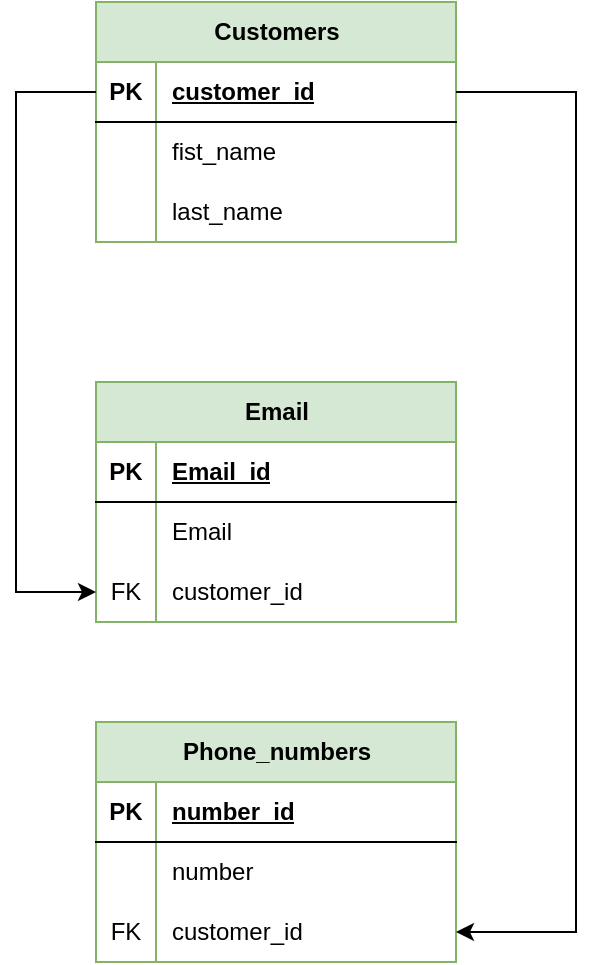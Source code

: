 <mxfile version="21.0.2" type="device"><diagram name="Страница 1" id="Ndbtqgx2p4fkVrnec0VP"><mxGraphModel dx="721" dy="729" grid="1" gridSize="10" guides="1" tooltips="1" connect="1" arrows="1" fold="1" page="1" pageScale="1" pageWidth="827" pageHeight="1169" math="0" shadow="0"><root><mxCell id="0"/><mxCell id="1" parent="0"/><mxCell id="MCRBgOAA1UWYEeCJwwna-1" value="Customers" style="shape=table;startSize=30;container=1;collapsible=1;childLayout=tableLayout;fixedRows=1;rowLines=0;fontStyle=1;align=center;resizeLast=1;html=1;fillColor=#d5e8d4;strokeColor=#82b366;" vertex="1" parent="1"><mxGeometry x="80" y="90" width="180" height="120" as="geometry"/></mxCell><mxCell id="MCRBgOAA1UWYEeCJwwna-2" value="" style="shape=tableRow;horizontal=0;startSize=0;swimlaneHead=0;swimlaneBody=0;fillColor=none;collapsible=0;dropTarget=0;points=[[0,0.5],[1,0.5]];portConstraint=eastwest;top=0;left=0;right=0;bottom=1;" vertex="1" parent="MCRBgOAA1UWYEeCJwwna-1"><mxGeometry y="30" width="180" height="30" as="geometry"/></mxCell><mxCell id="MCRBgOAA1UWYEeCJwwna-3" value="PK" style="shape=partialRectangle;connectable=0;fillColor=none;top=0;left=0;bottom=0;right=0;fontStyle=1;overflow=hidden;whiteSpace=wrap;html=1;" vertex="1" parent="MCRBgOAA1UWYEeCJwwna-2"><mxGeometry width="30" height="30" as="geometry"><mxRectangle width="30" height="30" as="alternateBounds"/></mxGeometry></mxCell><mxCell id="MCRBgOAA1UWYEeCJwwna-4" value="customer_id" style="shape=partialRectangle;connectable=0;fillColor=none;top=0;left=0;bottom=0;right=0;align=left;spacingLeft=6;fontStyle=5;overflow=hidden;whiteSpace=wrap;html=1;" vertex="1" parent="MCRBgOAA1UWYEeCJwwna-2"><mxGeometry x="30" width="150" height="30" as="geometry"><mxRectangle width="150" height="30" as="alternateBounds"/></mxGeometry></mxCell><mxCell id="MCRBgOAA1UWYEeCJwwna-5" value="" style="shape=tableRow;horizontal=0;startSize=0;swimlaneHead=0;swimlaneBody=0;fillColor=none;collapsible=0;dropTarget=0;points=[[0,0.5],[1,0.5]];portConstraint=eastwest;top=0;left=0;right=0;bottom=0;" vertex="1" parent="MCRBgOAA1UWYEeCJwwna-1"><mxGeometry y="60" width="180" height="30" as="geometry"/></mxCell><mxCell id="MCRBgOAA1UWYEeCJwwna-6" value="" style="shape=partialRectangle;connectable=0;fillColor=none;top=0;left=0;bottom=0;right=0;editable=1;overflow=hidden;whiteSpace=wrap;html=1;" vertex="1" parent="MCRBgOAA1UWYEeCJwwna-5"><mxGeometry width="30" height="30" as="geometry"><mxRectangle width="30" height="30" as="alternateBounds"/></mxGeometry></mxCell><mxCell id="MCRBgOAA1UWYEeCJwwna-7" value="fist_name" style="shape=partialRectangle;connectable=0;fillColor=none;top=0;left=0;bottom=0;right=0;align=left;spacingLeft=6;overflow=hidden;whiteSpace=wrap;html=1;" vertex="1" parent="MCRBgOAA1UWYEeCJwwna-5"><mxGeometry x="30" width="150" height="30" as="geometry"><mxRectangle width="150" height="30" as="alternateBounds"/></mxGeometry></mxCell><mxCell id="MCRBgOAA1UWYEeCJwwna-8" value="" style="shape=tableRow;horizontal=0;startSize=0;swimlaneHead=0;swimlaneBody=0;fillColor=none;collapsible=0;dropTarget=0;points=[[0,0.5],[1,0.5]];portConstraint=eastwest;top=0;left=0;right=0;bottom=0;" vertex="1" parent="MCRBgOAA1UWYEeCJwwna-1"><mxGeometry y="90" width="180" height="30" as="geometry"/></mxCell><mxCell id="MCRBgOAA1UWYEeCJwwna-9" value="" style="shape=partialRectangle;connectable=0;fillColor=none;top=0;left=0;bottom=0;right=0;editable=1;overflow=hidden;whiteSpace=wrap;html=1;" vertex="1" parent="MCRBgOAA1UWYEeCJwwna-8"><mxGeometry width="30" height="30" as="geometry"><mxRectangle width="30" height="30" as="alternateBounds"/></mxGeometry></mxCell><mxCell id="MCRBgOAA1UWYEeCJwwna-10" value="last_name" style="shape=partialRectangle;connectable=0;fillColor=none;top=0;left=0;bottom=0;right=0;align=left;spacingLeft=6;overflow=hidden;whiteSpace=wrap;html=1;" vertex="1" parent="MCRBgOAA1UWYEeCJwwna-8"><mxGeometry x="30" width="150" height="30" as="geometry"><mxRectangle width="150" height="30" as="alternateBounds"/></mxGeometry></mxCell><mxCell id="MCRBgOAA1UWYEeCJwwna-31" value="Email" style="shape=table;startSize=30;container=1;collapsible=1;childLayout=tableLayout;fixedRows=1;rowLines=0;fontStyle=1;align=center;resizeLast=1;html=1;fillColor=#d5e8d4;strokeColor=#82b366;" vertex="1" parent="1"><mxGeometry x="80" y="280" width="180" height="120" as="geometry"/></mxCell><mxCell id="MCRBgOAA1UWYEeCJwwna-32" value="" style="shape=tableRow;horizontal=0;startSize=0;swimlaneHead=0;swimlaneBody=0;fillColor=none;collapsible=0;dropTarget=0;points=[[0,0.5],[1,0.5]];portConstraint=eastwest;top=0;left=0;right=0;bottom=1;" vertex="1" parent="MCRBgOAA1UWYEeCJwwna-31"><mxGeometry y="30" width="180" height="30" as="geometry"/></mxCell><mxCell id="MCRBgOAA1UWYEeCJwwna-33" value="PK" style="shape=partialRectangle;connectable=0;fillColor=none;top=0;left=0;bottom=0;right=0;fontStyle=1;overflow=hidden;whiteSpace=wrap;html=1;" vertex="1" parent="MCRBgOAA1UWYEeCJwwna-32"><mxGeometry width="30" height="30" as="geometry"><mxRectangle width="30" height="30" as="alternateBounds"/></mxGeometry></mxCell><mxCell id="MCRBgOAA1UWYEeCJwwna-34" value="Email_id" style="shape=partialRectangle;connectable=0;fillColor=none;top=0;left=0;bottom=0;right=0;align=left;spacingLeft=6;fontStyle=5;overflow=hidden;whiteSpace=wrap;html=1;" vertex="1" parent="MCRBgOAA1UWYEeCJwwna-32"><mxGeometry x="30" width="150" height="30" as="geometry"><mxRectangle width="150" height="30" as="alternateBounds"/></mxGeometry></mxCell><mxCell id="MCRBgOAA1UWYEeCJwwna-35" value="" style="shape=tableRow;horizontal=0;startSize=0;swimlaneHead=0;swimlaneBody=0;fillColor=none;collapsible=0;dropTarget=0;points=[[0,0.5],[1,0.5]];portConstraint=eastwest;top=0;left=0;right=0;bottom=0;" vertex="1" parent="MCRBgOAA1UWYEeCJwwna-31"><mxGeometry y="60" width="180" height="30" as="geometry"/></mxCell><mxCell id="MCRBgOAA1UWYEeCJwwna-36" value="" style="shape=partialRectangle;connectable=0;fillColor=none;top=0;left=0;bottom=0;right=0;editable=1;overflow=hidden;whiteSpace=wrap;html=1;" vertex="1" parent="MCRBgOAA1UWYEeCJwwna-35"><mxGeometry width="30" height="30" as="geometry"><mxRectangle width="30" height="30" as="alternateBounds"/></mxGeometry></mxCell><mxCell id="MCRBgOAA1UWYEeCJwwna-37" value="Email" style="shape=partialRectangle;connectable=0;fillColor=none;top=0;left=0;bottom=0;right=0;align=left;spacingLeft=6;overflow=hidden;whiteSpace=wrap;html=1;" vertex="1" parent="MCRBgOAA1UWYEeCJwwna-35"><mxGeometry x="30" width="150" height="30" as="geometry"><mxRectangle width="150" height="30" as="alternateBounds"/></mxGeometry></mxCell><mxCell id="MCRBgOAA1UWYEeCJwwna-61" style="shape=tableRow;horizontal=0;startSize=0;swimlaneHead=0;swimlaneBody=0;fillColor=none;collapsible=0;dropTarget=0;points=[[0,0.5],[1,0.5]];portConstraint=eastwest;top=0;left=0;right=0;bottom=0;" vertex="1" parent="MCRBgOAA1UWYEeCJwwna-31"><mxGeometry y="90" width="180" height="30" as="geometry"/></mxCell><mxCell id="MCRBgOAA1UWYEeCJwwna-62" value="FK" style="shape=partialRectangle;connectable=0;fillColor=none;top=0;left=0;bottom=0;right=0;editable=1;overflow=hidden;whiteSpace=wrap;html=1;" vertex="1" parent="MCRBgOAA1UWYEeCJwwna-61"><mxGeometry width="30" height="30" as="geometry"><mxRectangle width="30" height="30" as="alternateBounds"/></mxGeometry></mxCell><mxCell id="MCRBgOAA1UWYEeCJwwna-63" value="customer_id" style="shape=partialRectangle;connectable=0;fillColor=none;top=0;left=0;bottom=0;right=0;align=left;spacingLeft=6;overflow=hidden;whiteSpace=wrap;html=1;" vertex="1" parent="MCRBgOAA1UWYEeCJwwna-61"><mxGeometry x="30" width="150" height="30" as="geometry"><mxRectangle width="150" height="30" as="alternateBounds"/></mxGeometry></mxCell><mxCell id="MCRBgOAA1UWYEeCJwwna-44" value="Phone_numbers" style="shape=table;startSize=30;container=1;collapsible=1;childLayout=tableLayout;fixedRows=1;rowLines=0;fontStyle=1;align=center;resizeLast=1;html=1;fillColor=#d5e8d4;strokeColor=#82b366;" vertex="1" parent="1"><mxGeometry x="80" y="450" width="180" height="120" as="geometry"/></mxCell><mxCell id="MCRBgOAA1UWYEeCJwwna-45" value="" style="shape=tableRow;horizontal=0;startSize=0;swimlaneHead=0;swimlaneBody=0;fillColor=none;collapsible=0;dropTarget=0;points=[[0,0.5],[1,0.5]];portConstraint=eastwest;top=0;left=0;right=0;bottom=1;" vertex="1" parent="MCRBgOAA1UWYEeCJwwna-44"><mxGeometry y="30" width="180" height="30" as="geometry"/></mxCell><mxCell id="MCRBgOAA1UWYEeCJwwna-46" value="PK" style="shape=partialRectangle;connectable=0;fillColor=none;top=0;left=0;bottom=0;right=0;fontStyle=1;overflow=hidden;whiteSpace=wrap;html=1;" vertex="1" parent="MCRBgOAA1UWYEeCJwwna-45"><mxGeometry width="30" height="30" as="geometry"><mxRectangle width="30" height="30" as="alternateBounds"/></mxGeometry></mxCell><mxCell id="MCRBgOAA1UWYEeCJwwna-47" value="number_id" style="shape=partialRectangle;connectable=0;fillColor=none;top=0;left=0;bottom=0;right=0;align=left;spacingLeft=6;fontStyle=5;overflow=hidden;whiteSpace=wrap;html=1;" vertex="1" parent="MCRBgOAA1UWYEeCJwwna-45"><mxGeometry x="30" width="150" height="30" as="geometry"><mxRectangle width="150" height="30" as="alternateBounds"/></mxGeometry></mxCell><mxCell id="MCRBgOAA1UWYEeCJwwna-48" value="" style="shape=tableRow;horizontal=0;startSize=0;swimlaneHead=0;swimlaneBody=0;fillColor=none;collapsible=0;dropTarget=0;points=[[0,0.5],[1,0.5]];portConstraint=eastwest;top=0;left=0;right=0;bottom=0;" vertex="1" parent="MCRBgOAA1UWYEeCJwwna-44"><mxGeometry y="60" width="180" height="30" as="geometry"/></mxCell><mxCell id="MCRBgOAA1UWYEeCJwwna-49" value="" style="shape=partialRectangle;connectable=0;fillColor=none;top=0;left=0;bottom=0;right=0;editable=1;overflow=hidden;whiteSpace=wrap;html=1;" vertex="1" parent="MCRBgOAA1UWYEeCJwwna-48"><mxGeometry width="30" height="30" as="geometry"><mxRectangle width="30" height="30" as="alternateBounds"/></mxGeometry></mxCell><mxCell id="MCRBgOAA1UWYEeCJwwna-50" value="number" style="shape=partialRectangle;connectable=0;fillColor=none;top=0;left=0;bottom=0;right=0;align=left;spacingLeft=6;overflow=hidden;whiteSpace=wrap;html=1;" vertex="1" parent="MCRBgOAA1UWYEeCJwwna-48"><mxGeometry x="30" width="150" height="30" as="geometry"><mxRectangle width="150" height="30" as="alternateBounds"/></mxGeometry></mxCell><mxCell id="MCRBgOAA1UWYEeCJwwna-51" value="" style="shape=tableRow;horizontal=0;startSize=0;swimlaneHead=0;swimlaneBody=0;fillColor=none;collapsible=0;dropTarget=0;points=[[0,0.5],[1,0.5]];portConstraint=eastwest;top=0;left=0;right=0;bottom=0;" vertex="1" parent="MCRBgOAA1UWYEeCJwwna-44"><mxGeometry y="90" width="180" height="30" as="geometry"/></mxCell><mxCell id="MCRBgOAA1UWYEeCJwwna-52" value="FK" style="shape=partialRectangle;connectable=0;fillColor=none;top=0;left=0;bottom=0;right=0;editable=1;overflow=hidden;whiteSpace=wrap;html=1;" vertex="1" parent="MCRBgOAA1UWYEeCJwwna-51"><mxGeometry width="30" height="30" as="geometry"><mxRectangle width="30" height="30" as="alternateBounds"/></mxGeometry></mxCell><mxCell id="MCRBgOAA1UWYEeCJwwna-53" value="customer_id" style="shape=partialRectangle;connectable=0;fillColor=none;top=0;left=0;bottom=0;right=0;align=left;spacingLeft=6;overflow=hidden;whiteSpace=wrap;html=1;" vertex="1" parent="MCRBgOAA1UWYEeCJwwna-51"><mxGeometry x="30" width="150" height="30" as="geometry"><mxRectangle width="150" height="30" as="alternateBounds"/></mxGeometry></mxCell><mxCell id="MCRBgOAA1UWYEeCJwwna-60" style="edgeStyle=orthogonalEdgeStyle;rounded=0;orthogonalLoop=1;jettySize=auto;html=1;entryX=1;entryY=0.5;entryDx=0;entryDy=0;" edge="1" parent="1" source="MCRBgOAA1UWYEeCJwwna-2" target="MCRBgOAA1UWYEeCJwwna-51"><mxGeometry relative="1" as="geometry"><Array as="points"><mxPoint x="320" y="135"/><mxPoint x="320" y="555"/></Array></mxGeometry></mxCell><mxCell id="MCRBgOAA1UWYEeCJwwna-64" style="edgeStyle=orthogonalEdgeStyle;rounded=0;orthogonalLoop=1;jettySize=auto;html=1;entryX=0;entryY=0.5;entryDx=0;entryDy=0;" edge="1" parent="1" source="MCRBgOAA1UWYEeCJwwna-2" target="MCRBgOAA1UWYEeCJwwna-61"><mxGeometry relative="1" as="geometry"><Array as="points"><mxPoint x="40" y="135"/><mxPoint x="40" y="385"/></Array></mxGeometry></mxCell></root></mxGraphModel></diagram></mxfile>